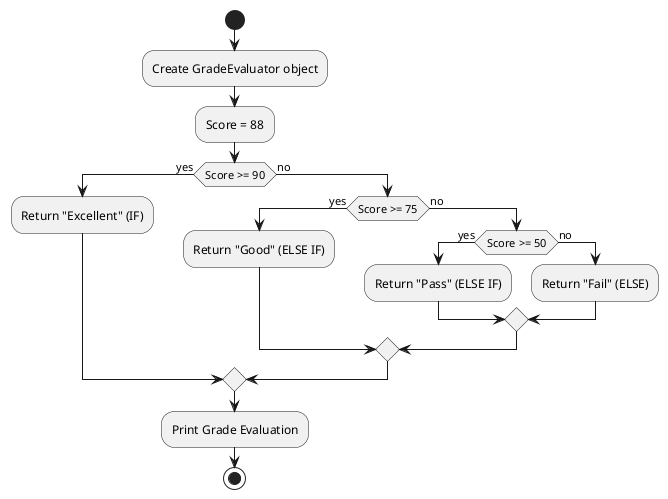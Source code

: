 @startuml
start
:Create GradeEvaluator object;
:Score = 88;

if (Score >= 90) then (yes)
  :Return "Excellent" (IF);
else (no)
  if (Score >= 75) then (yes)
    :Return "Good" (ELSE IF);
  else (no)
    if (Score >= 50) then (yes)
      :Return "Pass" (ELSE IF);
    else (no)
      :Return "Fail" (ELSE);
    endif
  endif
endif

:Print Grade Evaluation;
stop
@enduml
